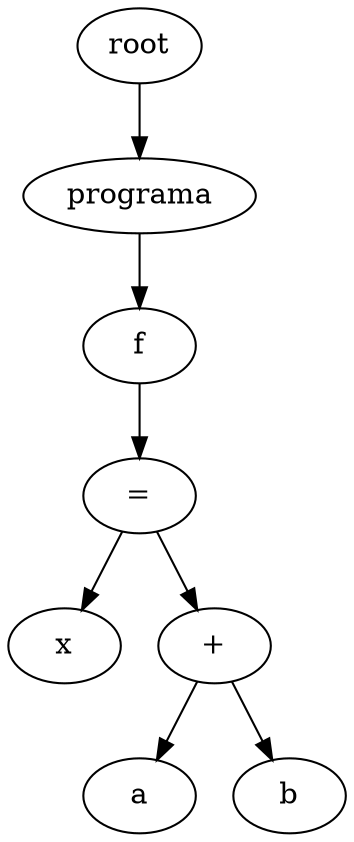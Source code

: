 digraph G {
node_0x8609890 [label="x"]
node_0x86098d0 [label="a"]
node_0x8609910 [label="b"]
node_0x8609928 [label="+"]
node_0x8609928 -> node_0x86098d0
node_0x8609928 -> node_0x8609910
node_0x8609940 [label="="]
node_0x8609940 -> node_0x8609890
node_0x8609940 -> node_0x8609928
node_0x8609958 [label="f"]
node_0x8609958 -> node_0x8609940
node_0x8609988 [label="programa"]
node_0x8609988 -> node_0x8609958
root -> node_0x8609988
  root [label="root"]
}
